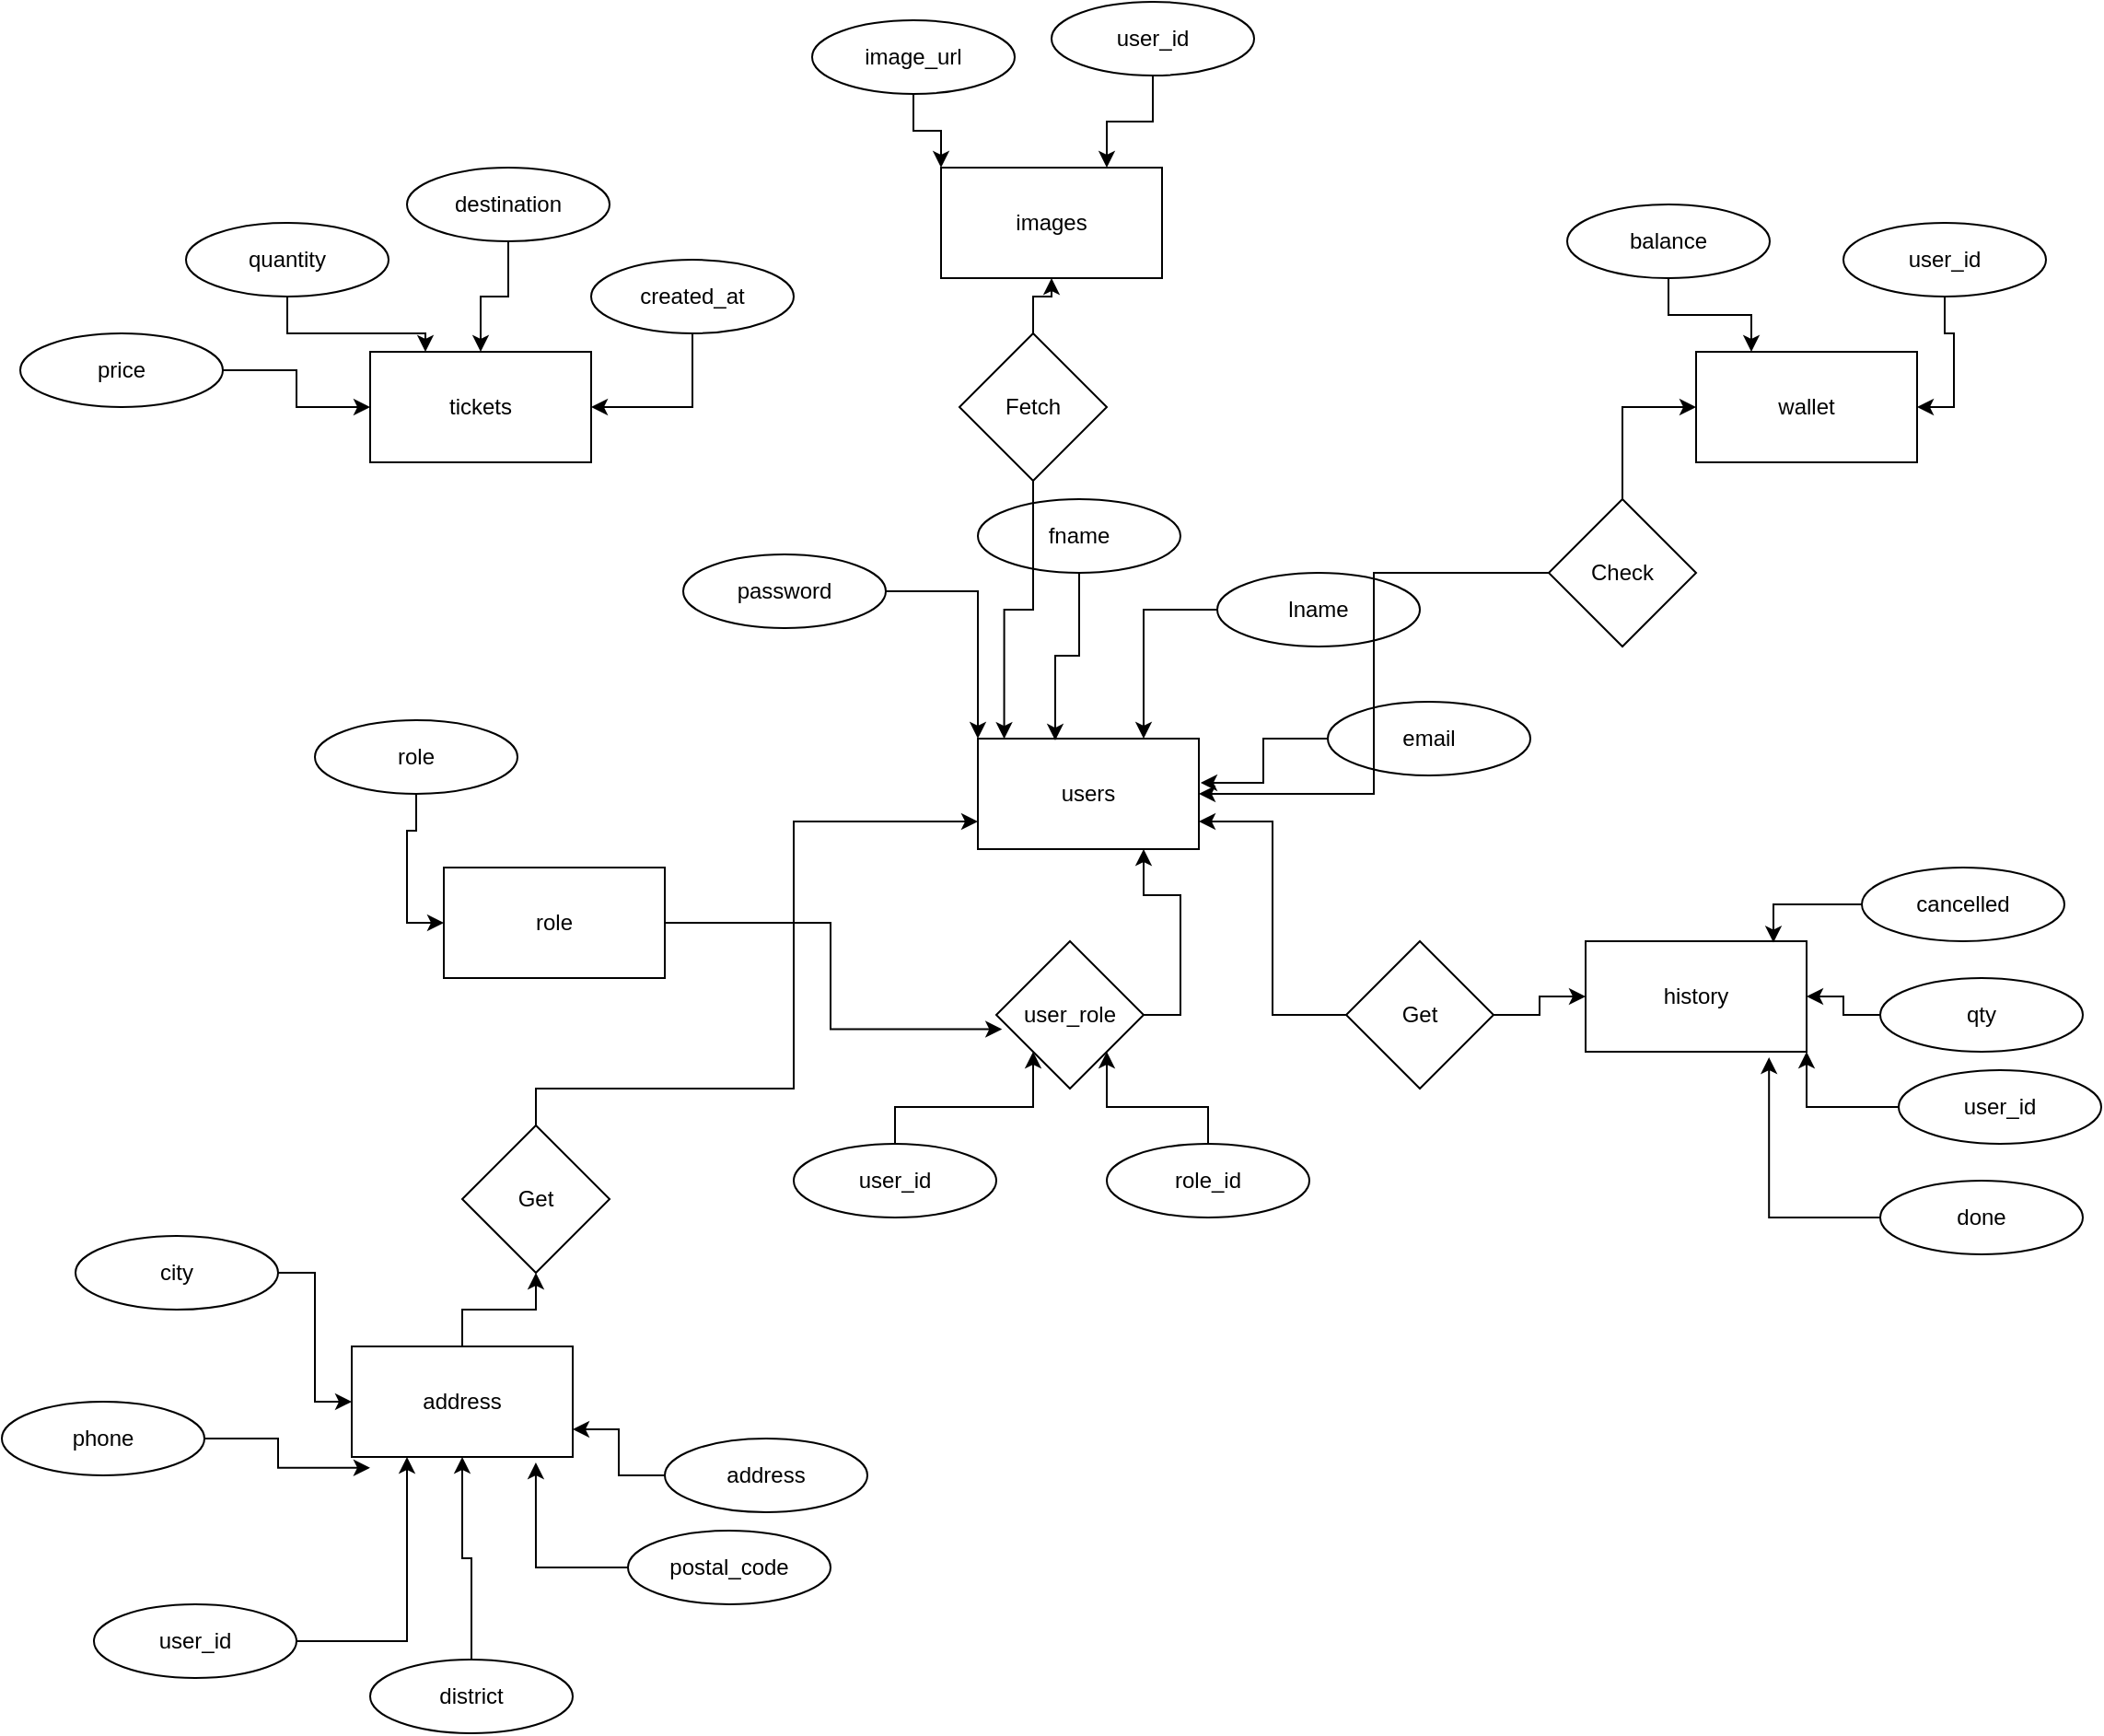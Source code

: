 <mxfile version="20.2.0" type="github">
  <diagram id="nXRYmx67eVYeDAkp7xSx" name="Page-1">
    <mxGraphModel dx="2297" dy="813" grid="1" gridSize="10" guides="1" tooltips="1" connect="1" arrows="1" fold="1" page="1" pageScale="1" pageWidth="850" pageHeight="1100" math="0" shadow="0">
      <root>
        <mxCell id="0" />
        <mxCell id="1" parent="0" />
        <mxCell id="EdHCRxtkoHN18u7DyxoD-1" value="users" style="rounded=0;whiteSpace=wrap;html=1;" vertex="1" parent="1">
          <mxGeometry x="360" y="520" width="120" height="60" as="geometry" />
        </mxCell>
        <mxCell id="EdHCRxtkoHN18u7DyxoD-10" style="edgeStyle=orthogonalEdgeStyle;rounded=0;orthogonalLoop=1;jettySize=auto;html=1;entryX=0.35;entryY=0.017;entryDx=0;entryDy=0;entryPerimeter=0;" edge="1" parent="1" source="EdHCRxtkoHN18u7DyxoD-2" target="EdHCRxtkoHN18u7DyxoD-1">
          <mxGeometry relative="1" as="geometry" />
        </mxCell>
        <mxCell id="EdHCRxtkoHN18u7DyxoD-2" value="fname" style="ellipse;whiteSpace=wrap;html=1;" vertex="1" parent="1">
          <mxGeometry x="360" y="390" width="110" height="40" as="geometry" />
        </mxCell>
        <mxCell id="EdHCRxtkoHN18u7DyxoD-9" style="edgeStyle=orthogonalEdgeStyle;rounded=0;orthogonalLoop=1;jettySize=auto;html=1;entryX=0;entryY=0;entryDx=0;entryDy=0;" edge="1" parent="1" source="EdHCRxtkoHN18u7DyxoD-6" target="EdHCRxtkoHN18u7DyxoD-1">
          <mxGeometry relative="1" as="geometry" />
        </mxCell>
        <mxCell id="EdHCRxtkoHN18u7DyxoD-6" value="password" style="ellipse;whiteSpace=wrap;html=1;" vertex="1" parent="1">
          <mxGeometry x="200" y="420" width="110" height="40" as="geometry" />
        </mxCell>
        <mxCell id="EdHCRxtkoHN18u7DyxoD-12" style="edgeStyle=orthogonalEdgeStyle;rounded=0;orthogonalLoop=1;jettySize=auto;html=1;entryX=1.008;entryY=0.4;entryDx=0;entryDy=0;entryPerimeter=0;" edge="1" parent="1" source="EdHCRxtkoHN18u7DyxoD-7" target="EdHCRxtkoHN18u7DyxoD-1">
          <mxGeometry relative="1" as="geometry" />
        </mxCell>
        <mxCell id="EdHCRxtkoHN18u7DyxoD-7" value="email" style="ellipse;whiteSpace=wrap;html=1;" vertex="1" parent="1">
          <mxGeometry x="550" y="500" width="110" height="40" as="geometry" />
        </mxCell>
        <mxCell id="EdHCRxtkoHN18u7DyxoD-11" style="edgeStyle=orthogonalEdgeStyle;rounded=0;orthogonalLoop=1;jettySize=auto;html=1;entryX=0.75;entryY=0;entryDx=0;entryDy=0;" edge="1" parent="1" source="EdHCRxtkoHN18u7DyxoD-8" target="EdHCRxtkoHN18u7DyxoD-1">
          <mxGeometry relative="1" as="geometry" />
        </mxCell>
        <mxCell id="EdHCRxtkoHN18u7DyxoD-8" value="lname" style="ellipse;whiteSpace=wrap;html=1;" vertex="1" parent="1">
          <mxGeometry x="490" y="430" width="110" height="40" as="geometry" />
        </mxCell>
        <mxCell id="EdHCRxtkoHN18u7DyxoD-13" value="images" style="rounded=0;whiteSpace=wrap;html=1;" vertex="1" parent="1">
          <mxGeometry x="340" y="210" width="120" height="60" as="geometry" />
        </mxCell>
        <mxCell id="EdHCRxtkoHN18u7DyxoD-81" style="edgeStyle=orthogonalEdgeStyle;rounded=0;orthogonalLoop=1;jettySize=auto;html=1;entryX=0.5;entryY=1;entryDx=0;entryDy=0;" edge="1" parent="1" source="EdHCRxtkoHN18u7DyxoD-14" target="EdHCRxtkoHN18u7DyxoD-80">
          <mxGeometry relative="1" as="geometry" />
        </mxCell>
        <mxCell id="EdHCRxtkoHN18u7DyxoD-14" value="address" style="rounded=0;whiteSpace=wrap;html=1;" vertex="1" parent="1">
          <mxGeometry x="20" y="850" width="120" height="60" as="geometry" />
        </mxCell>
        <mxCell id="EdHCRxtkoHN18u7DyxoD-36" style="edgeStyle=orthogonalEdgeStyle;rounded=0;orthogonalLoop=1;jettySize=auto;html=1;entryX=0.039;entryY=0.597;entryDx=0;entryDy=0;entryPerimeter=0;" edge="1" parent="1" source="EdHCRxtkoHN18u7DyxoD-15" target="EdHCRxtkoHN18u7DyxoD-17">
          <mxGeometry relative="1" as="geometry" />
        </mxCell>
        <mxCell id="EdHCRxtkoHN18u7DyxoD-15" value="role" style="rounded=0;whiteSpace=wrap;html=1;" vertex="1" parent="1">
          <mxGeometry x="70" y="590" width="120" height="60" as="geometry" />
        </mxCell>
        <mxCell id="EdHCRxtkoHN18u7DyxoD-35" style="edgeStyle=orthogonalEdgeStyle;rounded=0;orthogonalLoop=1;jettySize=auto;html=1;exitX=1;exitY=0.5;exitDx=0;exitDy=0;entryX=0.75;entryY=1;entryDx=0;entryDy=0;" edge="1" parent="1" source="EdHCRxtkoHN18u7DyxoD-17" target="EdHCRxtkoHN18u7DyxoD-1">
          <mxGeometry relative="1" as="geometry" />
        </mxCell>
        <mxCell id="EdHCRxtkoHN18u7DyxoD-17" value="user_role" style="rhombus;whiteSpace=wrap;html=1;" vertex="1" parent="1">
          <mxGeometry x="370" y="630" width="80" height="80" as="geometry" />
        </mxCell>
        <mxCell id="EdHCRxtkoHN18u7DyxoD-18" value="history" style="rounded=0;whiteSpace=wrap;html=1;" vertex="1" parent="1">
          <mxGeometry x="690" y="630" width="120" height="60" as="geometry" />
        </mxCell>
        <mxCell id="EdHCRxtkoHN18u7DyxoD-19" value="wallet" style="rounded=0;whiteSpace=wrap;html=1;" vertex="1" parent="1">
          <mxGeometry x="750" y="310" width="120" height="60" as="geometry" />
        </mxCell>
        <mxCell id="EdHCRxtkoHN18u7DyxoD-20" value="tickets" style="rounded=0;whiteSpace=wrap;html=1;" vertex="1" parent="1">
          <mxGeometry x="30" y="310" width="120" height="60" as="geometry" />
        </mxCell>
        <mxCell id="EdHCRxtkoHN18u7DyxoD-25" style="edgeStyle=orthogonalEdgeStyle;rounded=0;orthogonalLoop=1;jettySize=auto;html=1;entryX=0;entryY=0.5;entryDx=0;entryDy=0;" edge="1" parent="1" source="EdHCRxtkoHN18u7DyxoD-23" target="EdHCRxtkoHN18u7DyxoD-15">
          <mxGeometry relative="1" as="geometry" />
        </mxCell>
        <mxCell id="EdHCRxtkoHN18u7DyxoD-23" value="role" style="ellipse;whiteSpace=wrap;html=1;" vertex="1" parent="1">
          <mxGeometry y="510" width="110" height="40" as="geometry" />
        </mxCell>
        <mxCell id="EdHCRxtkoHN18u7DyxoD-30" style="edgeStyle=orthogonalEdgeStyle;rounded=0;orthogonalLoop=1;jettySize=auto;html=1;entryX=0;entryY=1;entryDx=0;entryDy=0;" edge="1" parent="1" source="EdHCRxtkoHN18u7DyxoD-26" target="EdHCRxtkoHN18u7DyxoD-17">
          <mxGeometry relative="1" as="geometry" />
        </mxCell>
        <mxCell id="EdHCRxtkoHN18u7DyxoD-26" value="user_id" style="ellipse;whiteSpace=wrap;html=1;" vertex="1" parent="1">
          <mxGeometry x="260" y="740" width="110" height="40" as="geometry" />
        </mxCell>
        <mxCell id="EdHCRxtkoHN18u7DyxoD-29" style="edgeStyle=orthogonalEdgeStyle;rounded=0;orthogonalLoop=1;jettySize=auto;html=1;entryX=1;entryY=1;entryDx=0;entryDy=0;" edge="1" parent="1" source="EdHCRxtkoHN18u7DyxoD-27" target="EdHCRxtkoHN18u7DyxoD-17">
          <mxGeometry relative="1" as="geometry" />
        </mxCell>
        <mxCell id="EdHCRxtkoHN18u7DyxoD-27" value="role_id" style="ellipse;whiteSpace=wrap;html=1;" vertex="1" parent="1">
          <mxGeometry x="430" y="740" width="110" height="40" as="geometry" />
        </mxCell>
        <mxCell id="EdHCRxtkoHN18u7DyxoD-45" style="edgeStyle=orthogonalEdgeStyle;rounded=0;orthogonalLoop=1;jettySize=auto;html=1;entryX=1;entryY=1;entryDx=0;entryDy=0;" edge="1" parent="1" source="EdHCRxtkoHN18u7DyxoD-38" target="EdHCRxtkoHN18u7DyxoD-18">
          <mxGeometry relative="1" as="geometry" />
        </mxCell>
        <mxCell id="EdHCRxtkoHN18u7DyxoD-38" value="user_id" style="ellipse;whiteSpace=wrap;html=1;" vertex="1" parent="1">
          <mxGeometry x="860" y="700" width="110" height="40" as="geometry" />
        </mxCell>
        <mxCell id="EdHCRxtkoHN18u7DyxoD-44" style="edgeStyle=orthogonalEdgeStyle;rounded=0;orthogonalLoop=1;jettySize=auto;html=1;" edge="1" parent="1" source="EdHCRxtkoHN18u7DyxoD-39" target="EdHCRxtkoHN18u7DyxoD-18">
          <mxGeometry relative="1" as="geometry" />
        </mxCell>
        <mxCell id="EdHCRxtkoHN18u7DyxoD-39" value="qty" style="ellipse;whiteSpace=wrap;html=1;" vertex="1" parent="1">
          <mxGeometry x="850" y="650" width="110" height="40" as="geometry" />
        </mxCell>
        <mxCell id="EdHCRxtkoHN18u7DyxoD-46" style="edgeStyle=orthogonalEdgeStyle;rounded=0;orthogonalLoop=1;jettySize=auto;html=1;entryX=0.83;entryY=1.051;entryDx=0;entryDy=0;entryPerimeter=0;" edge="1" parent="1" source="EdHCRxtkoHN18u7DyxoD-40" target="EdHCRxtkoHN18u7DyxoD-18">
          <mxGeometry relative="1" as="geometry" />
        </mxCell>
        <mxCell id="EdHCRxtkoHN18u7DyxoD-40" value="done" style="ellipse;whiteSpace=wrap;html=1;" vertex="1" parent="1">
          <mxGeometry x="850" y="760" width="110" height="40" as="geometry" />
        </mxCell>
        <mxCell id="EdHCRxtkoHN18u7DyxoD-42" style="edgeStyle=orthogonalEdgeStyle;rounded=0;orthogonalLoop=1;jettySize=auto;html=1;entryX=0.85;entryY=0.012;entryDx=0;entryDy=0;entryPerimeter=0;" edge="1" parent="1" source="EdHCRxtkoHN18u7DyxoD-41" target="EdHCRxtkoHN18u7DyxoD-18">
          <mxGeometry relative="1" as="geometry" />
        </mxCell>
        <mxCell id="EdHCRxtkoHN18u7DyxoD-41" value="cancelled" style="ellipse;whiteSpace=wrap;html=1;" vertex="1" parent="1">
          <mxGeometry x="840" y="590" width="110" height="40" as="geometry" />
        </mxCell>
        <mxCell id="EdHCRxtkoHN18u7DyxoD-49" style="edgeStyle=orthogonalEdgeStyle;rounded=0;orthogonalLoop=1;jettySize=auto;html=1;entryX=0;entryY=0;entryDx=0;entryDy=0;" edge="1" parent="1" source="EdHCRxtkoHN18u7DyxoD-47" target="EdHCRxtkoHN18u7DyxoD-13">
          <mxGeometry relative="1" as="geometry" />
        </mxCell>
        <mxCell id="EdHCRxtkoHN18u7DyxoD-47" value="image_url" style="ellipse;whiteSpace=wrap;html=1;" vertex="1" parent="1">
          <mxGeometry x="270" y="130" width="110" height="40" as="geometry" />
        </mxCell>
        <mxCell id="EdHCRxtkoHN18u7DyxoD-50" style="edgeStyle=orthogonalEdgeStyle;rounded=0;orthogonalLoop=1;jettySize=auto;html=1;entryX=0.75;entryY=0;entryDx=0;entryDy=0;" edge="1" parent="1" source="EdHCRxtkoHN18u7DyxoD-48" target="EdHCRxtkoHN18u7DyxoD-13">
          <mxGeometry relative="1" as="geometry" />
        </mxCell>
        <mxCell id="EdHCRxtkoHN18u7DyxoD-48" value="user_id" style="ellipse;whiteSpace=wrap;html=1;" vertex="1" parent="1">
          <mxGeometry x="400" y="120" width="110" height="40" as="geometry" />
        </mxCell>
        <mxCell id="EdHCRxtkoHN18u7DyxoD-55" style="edgeStyle=orthogonalEdgeStyle;rounded=0;orthogonalLoop=1;jettySize=auto;html=1;entryX=0.25;entryY=0;entryDx=0;entryDy=0;" edge="1" parent="1" source="EdHCRxtkoHN18u7DyxoD-52" target="EdHCRxtkoHN18u7DyxoD-19">
          <mxGeometry relative="1" as="geometry" />
        </mxCell>
        <mxCell id="EdHCRxtkoHN18u7DyxoD-52" value="balance" style="ellipse;whiteSpace=wrap;html=1;" vertex="1" parent="1">
          <mxGeometry x="680" y="230" width="110" height="40" as="geometry" />
        </mxCell>
        <mxCell id="EdHCRxtkoHN18u7DyxoD-54" style="edgeStyle=orthogonalEdgeStyle;rounded=0;orthogonalLoop=1;jettySize=auto;html=1;entryX=1;entryY=0.5;entryDx=0;entryDy=0;" edge="1" parent="1" source="EdHCRxtkoHN18u7DyxoD-53" target="EdHCRxtkoHN18u7DyxoD-19">
          <mxGeometry relative="1" as="geometry" />
        </mxCell>
        <mxCell id="EdHCRxtkoHN18u7DyxoD-53" value="user_id" style="ellipse;whiteSpace=wrap;html=1;" vertex="1" parent="1">
          <mxGeometry x="830" y="240" width="110" height="40" as="geometry" />
        </mxCell>
        <mxCell id="EdHCRxtkoHN18u7DyxoD-64" style="edgeStyle=orthogonalEdgeStyle;rounded=0;orthogonalLoop=1;jettySize=auto;html=1;entryX=0;entryY=0.5;entryDx=0;entryDy=0;" edge="1" parent="1" source="EdHCRxtkoHN18u7DyxoD-57" target="EdHCRxtkoHN18u7DyxoD-20">
          <mxGeometry relative="1" as="geometry" />
        </mxCell>
        <mxCell id="EdHCRxtkoHN18u7DyxoD-57" value="price" style="ellipse;whiteSpace=wrap;html=1;" vertex="1" parent="1">
          <mxGeometry x="-160" y="300" width="110" height="40" as="geometry" />
        </mxCell>
        <mxCell id="EdHCRxtkoHN18u7DyxoD-62" style="edgeStyle=orthogonalEdgeStyle;rounded=0;orthogonalLoop=1;jettySize=auto;html=1;entryX=0.5;entryY=0;entryDx=0;entryDy=0;" edge="1" parent="1" source="EdHCRxtkoHN18u7DyxoD-58" target="EdHCRxtkoHN18u7DyxoD-20">
          <mxGeometry relative="1" as="geometry" />
        </mxCell>
        <mxCell id="EdHCRxtkoHN18u7DyxoD-58" value="destination" style="ellipse;whiteSpace=wrap;html=1;" vertex="1" parent="1">
          <mxGeometry x="50" y="210" width="110" height="40" as="geometry" />
        </mxCell>
        <mxCell id="EdHCRxtkoHN18u7DyxoD-65" style="edgeStyle=orthogonalEdgeStyle;rounded=0;orthogonalLoop=1;jettySize=auto;html=1;entryX=0.25;entryY=0;entryDx=0;entryDy=0;" edge="1" parent="1" source="EdHCRxtkoHN18u7DyxoD-59" target="EdHCRxtkoHN18u7DyxoD-20">
          <mxGeometry relative="1" as="geometry" />
        </mxCell>
        <mxCell id="EdHCRxtkoHN18u7DyxoD-59" value="quantity" style="ellipse;whiteSpace=wrap;html=1;" vertex="1" parent="1">
          <mxGeometry x="-70" y="240" width="110" height="40" as="geometry" />
        </mxCell>
        <mxCell id="EdHCRxtkoHN18u7DyxoD-63" style="edgeStyle=orthogonalEdgeStyle;rounded=0;orthogonalLoop=1;jettySize=auto;html=1;entryX=1;entryY=0.5;entryDx=0;entryDy=0;" edge="1" parent="1" source="EdHCRxtkoHN18u7DyxoD-61" target="EdHCRxtkoHN18u7DyxoD-20">
          <mxGeometry relative="1" as="geometry" />
        </mxCell>
        <mxCell id="EdHCRxtkoHN18u7DyxoD-61" value="created_at" style="ellipse;whiteSpace=wrap;html=1;" vertex="1" parent="1">
          <mxGeometry x="150" y="260" width="110" height="40" as="geometry" />
        </mxCell>
        <mxCell id="EdHCRxtkoHN18u7DyxoD-79" style="edgeStyle=orthogonalEdgeStyle;rounded=0;orthogonalLoop=1;jettySize=auto;html=1;entryX=1;entryY=0.75;entryDx=0;entryDy=0;" edge="1" parent="1" source="EdHCRxtkoHN18u7DyxoD-66" target="EdHCRxtkoHN18u7DyxoD-14">
          <mxGeometry relative="1" as="geometry" />
        </mxCell>
        <mxCell id="EdHCRxtkoHN18u7DyxoD-66" value="address" style="ellipse;whiteSpace=wrap;html=1;" vertex="1" parent="1">
          <mxGeometry x="190" y="900" width="110" height="40" as="geometry" />
        </mxCell>
        <mxCell id="EdHCRxtkoHN18u7DyxoD-78" style="edgeStyle=orthogonalEdgeStyle;rounded=0;orthogonalLoop=1;jettySize=auto;html=1;entryX=0.083;entryY=1.098;entryDx=0;entryDy=0;entryPerimeter=0;" edge="1" parent="1" source="EdHCRxtkoHN18u7DyxoD-67" target="EdHCRxtkoHN18u7DyxoD-14">
          <mxGeometry relative="1" as="geometry" />
        </mxCell>
        <mxCell id="EdHCRxtkoHN18u7DyxoD-67" value="phone" style="ellipse;whiteSpace=wrap;html=1;" vertex="1" parent="1">
          <mxGeometry x="-170" y="880" width="110" height="40" as="geometry" />
        </mxCell>
        <mxCell id="EdHCRxtkoHN18u7DyxoD-77" style="edgeStyle=orthogonalEdgeStyle;rounded=0;orthogonalLoop=1;jettySize=auto;html=1;entryX=0;entryY=0.5;entryDx=0;entryDy=0;" edge="1" parent="1" source="EdHCRxtkoHN18u7DyxoD-68" target="EdHCRxtkoHN18u7DyxoD-14">
          <mxGeometry relative="1" as="geometry" />
        </mxCell>
        <mxCell id="EdHCRxtkoHN18u7DyxoD-68" value="city" style="ellipse;whiteSpace=wrap;html=1;" vertex="1" parent="1">
          <mxGeometry x="-130" y="790" width="110" height="40" as="geometry" />
        </mxCell>
        <mxCell id="EdHCRxtkoHN18u7DyxoD-73" style="edgeStyle=orthogonalEdgeStyle;rounded=0;orthogonalLoop=1;jettySize=auto;html=1;entryX=0.5;entryY=1;entryDx=0;entryDy=0;" edge="1" parent="1" source="EdHCRxtkoHN18u7DyxoD-69" target="EdHCRxtkoHN18u7DyxoD-14">
          <mxGeometry relative="1" as="geometry" />
        </mxCell>
        <mxCell id="EdHCRxtkoHN18u7DyxoD-69" value="district" style="ellipse;whiteSpace=wrap;html=1;" vertex="1" parent="1">
          <mxGeometry x="30" y="1020" width="110" height="40" as="geometry" />
        </mxCell>
        <mxCell id="EdHCRxtkoHN18u7DyxoD-76" style="edgeStyle=orthogonalEdgeStyle;rounded=0;orthogonalLoop=1;jettySize=auto;html=1;entryX=0.833;entryY=1.05;entryDx=0;entryDy=0;entryPerimeter=0;" edge="1" parent="1" source="EdHCRxtkoHN18u7DyxoD-70" target="EdHCRxtkoHN18u7DyxoD-14">
          <mxGeometry relative="1" as="geometry" />
        </mxCell>
        <mxCell id="EdHCRxtkoHN18u7DyxoD-70" value="postal_code" style="ellipse;whiteSpace=wrap;html=1;" vertex="1" parent="1">
          <mxGeometry x="170" y="950" width="110" height="40" as="geometry" />
        </mxCell>
        <mxCell id="EdHCRxtkoHN18u7DyxoD-75" style="edgeStyle=orthogonalEdgeStyle;rounded=0;orthogonalLoop=1;jettySize=auto;html=1;entryX=0.25;entryY=1;entryDx=0;entryDy=0;" edge="1" parent="1" source="EdHCRxtkoHN18u7DyxoD-71" target="EdHCRxtkoHN18u7DyxoD-14">
          <mxGeometry relative="1" as="geometry" />
        </mxCell>
        <mxCell id="EdHCRxtkoHN18u7DyxoD-71" value="user_id" style="ellipse;whiteSpace=wrap;html=1;" vertex="1" parent="1">
          <mxGeometry x="-120" y="990" width="110" height="40" as="geometry" />
        </mxCell>
        <mxCell id="EdHCRxtkoHN18u7DyxoD-82" style="edgeStyle=orthogonalEdgeStyle;rounded=0;orthogonalLoop=1;jettySize=auto;html=1;entryX=0;entryY=0.75;entryDx=0;entryDy=0;" edge="1" parent="1" source="EdHCRxtkoHN18u7DyxoD-80" target="EdHCRxtkoHN18u7DyxoD-1">
          <mxGeometry relative="1" as="geometry">
            <mxPoint x="240" y="550" as="targetPoint" />
            <Array as="points">
              <mxPoint x="120" y="710" />
              <mxPoint x="260" y="710" />
              <mxPoint x="260" y="565" />
            </Array>
          </mxGeometry>
        </mxCell>
        <mxCell id="EdHCRxtkoHN18u7DyxoD-80" value="Get" style="rhombus;whiteSpace=wrap;html=1;" vertex="1" parent="1">
          <mxGeometry x="80" y="730" width="80" height="80" as="geometry" />
        </mxCell>
        <mxCell id="EdHCRxtkoHN18u7DyxoD-85" style="edgeStyle=orthogonalEdgeStyle;rounded=0;orthogonalLoop=1;jettySize=auto;html=1;" edge="1" parent="1" source="EdHCRxtkoHN18u7DyxoD-83" target="EdHCRxtkoHN18u7DyxoD-13">
          <mxGeometry relative="1" as="geometry" />
        </mxCell>
        <mxCell id="EdHCRxtkoHN18u7DyxoD-86" style="edgeStyle=orthogonalEdgeStyle;rounded=0;orthogonalLoop=1;jettySize=auto;html=1;entryX=0.119;entryY=0.002;entryDx=0;entryDy=0;entryPerimeter=0;" edge="1" parent="1" source="EdHCRxtkoHN18u7DyxoD-83" target="EdHCRxtkoHN18u7DyxoD-1">
          <mxGeometry relative="1" as="geometry" />
        </mxCell>
        <mxCell id="EdHCRxtkoHN18u7DyxoD-83" value="Fetch" style="rhombus;whiteSpace=wrap;html=1;" vertex="1" parent="1">
          <mxGeometry x="350" y="300" width="80" height="80" as="geometry" />
        </mxCell>
        <mxCell id="EdHCRxtkoHN18u7DyxoD-89" style="edgeStyle=orthogonalEdgeStyle;rounded=0;orthogonalLoop=1;jettySize=auto;html=1;entryX=0;entryY=0.5;entryDx=0;entryDy=0;" edge="1" parent="1" source="EdHCRxtkoHN18u7DyxoD-87" target="EdHCRxtkoHN18u7DyxoD-18">
          <mxGeometry relative="1" as="geometry" />
        </mxCell>
        <mxCell id="EdHCRxtkoHN18u7DyxoD-90" style="edgeStyle=orthogonalEdgeStyle;rounded=0;orthogonalLoop=1;jettySize=auto;html=1;entryX=1;entryY=0.75;entryDx=0;entryDy=0;" edge="1" parent="1" source="EdHCRxtkoHN18u7DyxoD-87" target="EdHCRxtkoHN18u7DyxoD-1">
          <mxGeometry relative="1" as="geometry" />
        </mxCell>
        <mxCell id="EdHCRxtkoHN18u7DyxoD-87" value="Get" style="rhombus;whiteSpace=wrap;html=1;" vertex="1" parent="1">
          <mxGeometry x="560" y="630" width="80" height="80" as="geometry" />
        </mxCell>
        <mxCell id="EdHCRxtkoHN18u7DyxoD-91" style="edgeStyle=orthogonalEdgeStyle;rounded=0;orthogonalLoop=1;jettySize=auto;html=1;entryX=0;entryY=0.5;entryDx=0;entryDy=0;" edge="1" parent="1" source="EdHCRxtkoHN18u7DyxoD-88" target="EdHCRxtkoHN18u7DyxoD-19">
          <mxGeometry relative="1" as="geometry" />
        </mxCell>
        <mxCell id="EdHCRxtkoHN18u7DyxoD-92" style="edgeStyle=orthogonalEdgeStyle;rounded=0;orthogonalLoop=1;jettySize=auto;html=1;entryX=1;entryY=0.5;entryDx=0;entryDy=0;" edge="1" parent="1" source="EdHCRxtkoHN18u7DyxoD-88" target="EdHCRxtkoHN18u7DyxoD-1">
          <mxGeometry relative="1" as="geometry" />
        </mxCell>
        <mxCell id="EdHCRxtkoHN18u7DyxoD-88" value="Check" style="rhombus;whiteSpace=wrap;html=1;" vertex="1" parent="1">
          <mxGeometry x="670" y="390" width="80" height="80" as="geometry" />
        </mxCell>
      </root>
    </mxGraphModel>
  </diagram>
</mxfile>
